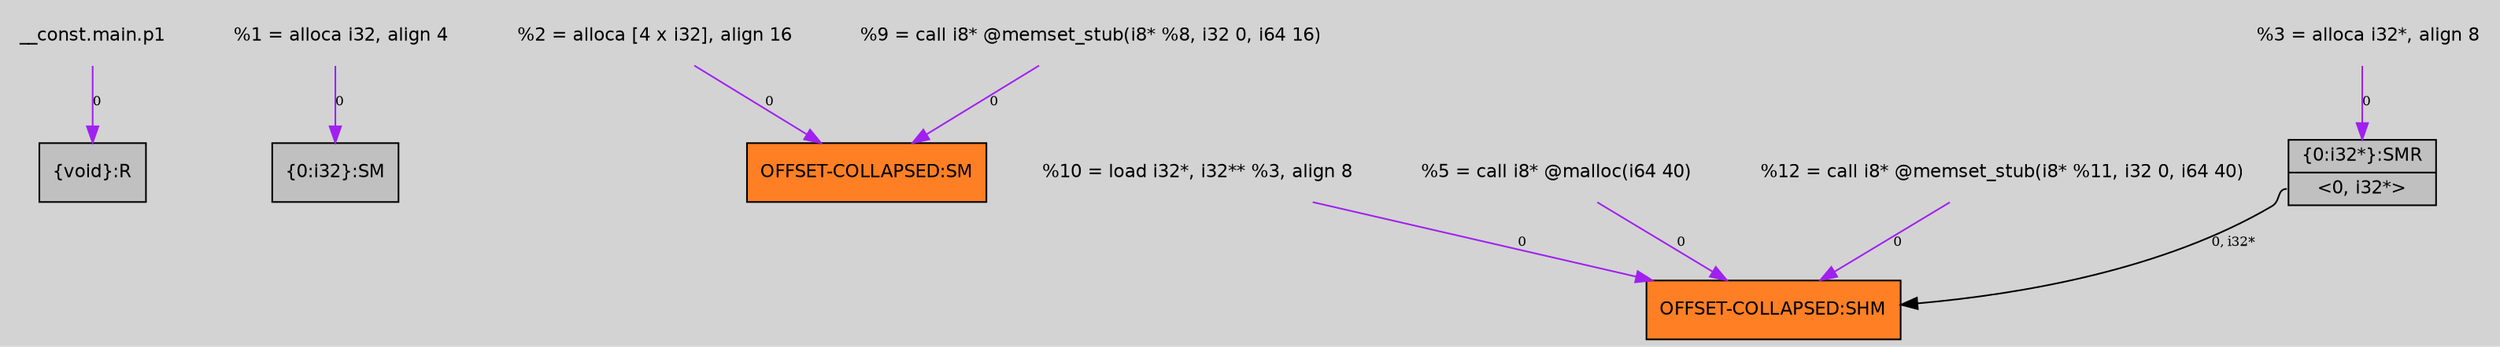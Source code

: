 digraph unnamed {
	graph [center=true, ratio=true, bgcolor=lightgray, fontname=Helvetica];
	node  [fontname=Helvetica, fontsize=11];

	Node0x44ff490 [shape=record,fillcolor=gray, style=filled,label="{\{void\}:R}"];
	Node0x44ff530 [shape=record,fillcolor=gray, style=filled,label="{\{0:i32\}:SM}"];
	Node0x44ff5d0 [shape=record,fillcolor=chocolate1, style=filled,label="{OFFSET-COLLAPSED:SM}"];
	Node0x44ff690 [shape=record,fillcolor=gray, style=filled,label="{\{0:i32*\}:SMR|{<s0>\<0, i32*\>}}"];
	Node0x44ff8c0 [shape=record,fillcolor=chocolate1, style=filled,label="{OFFSET-COLLAPSED:SHM}"];
	Node0x44e5288 [shape=plaintext, label ="  %2 = alloca [4 x i32], align 16"];
	Node0x44e5288 -> Node0x44ff5d0[arrowtail=tee,label="0",fontsize=8,color=purple];
	Node0x44e6308 [shape=plaintext, label ="  %10 = load i32*, i32** %3, align 8"];
	Node0x44e6308 -> Node0x44ff8c0[arrowtail=tee,label="0",fontsize=8,color=purple];
	Node0x44e5e90 [shape=plaintext, label ="  %5 = call i8* @malloc(i64 40)"];
	Node0x44e5e90 -> Node0x44ff8c0[arrowtail=tee,label="0",fontsize=8,color=purple];
	Node0x44e52e8 [shape=plaintext, label ="  %3 = alloca i32*, align 8"];
	Node0x44e52e8 -> Node0x44ff690[arrowtail=tee,label="0",fontsize=8,color=purple];
	Node0x44e62a0 [shape=plaintext, label ="  %9 = call i8* @memset_stub(i8* %8, i32 0, i64 16)"];
	Node0x44e62a0 -> Node0x44ff5d0[arrowtail=tee,label="0",fontsize=8,color=purple];
	Node0x44e32a8 [shape=plaintext, label ="__const.main.p1"];
	Node0x44e32a8 -> Node0x44ff490[arrowtail=tee,label="0",fontsize=8,color=purple];
	Node0x44e6410 [shape=plaintext, label ="  %12 = call i8* @memset_stub(i8* %11, i32 0, i64 40)"];
	Node0x44e6410 -> Node0x44ff8c0[arrowtail=tee,label="0",fontsize=8,color=purple];
	Node0x44e4598 [shape=plaintext, label ="  %1 = alloca i32, align 4"];
	Node0x44e4598 -> Node0x44ff530[arrowtail=tee,label="0",fontsize=8,color=purple];
	Node0x44ff690:s0 -> Node0x44ff8c0[arrowtail=tee,label="0, i32*",fontsize=8];
}
